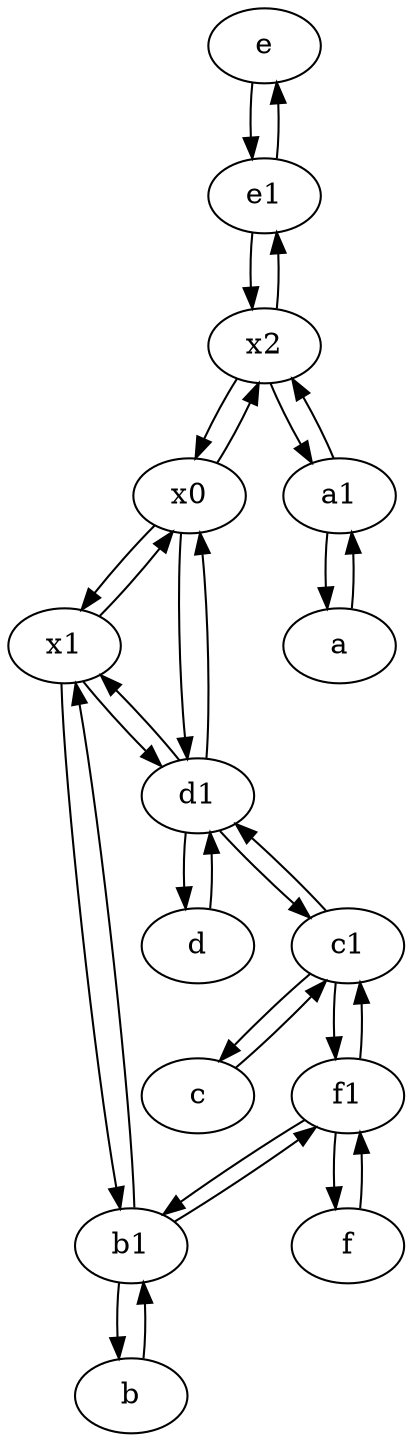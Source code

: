 digraph  {
	e [pos="30,50!"];
	e1 [pos="25,45!"];
	c [pos="20,10!"];
	x0;
	a [pos="40,10!"];
	a1 [pos="40,15!"];
	b1 [pos="45,20!"];
	x1;
	d [pos="20,30!"];
	f [pos="15,45!"];
	b [pos="50,20!"];
	d1 [pos="25,30!"];
	x2;
	f1;
	c1 [pos="30,15!"];
	c1 -> d1;
	x0 -> x1;
	f1 -> c1;
	c1 -> f1;
	b1 -> f1;
	x2 -> x0;
	b1 -> b;
	d1 -> c1;
	d1 -> x0;
	a1 -> a;
	x1 -> x0;
	f1 -> f;
	x2 -> a1;
	d1 -> x1;
	c -> c1;
	a -> a1;
	e1 -> e;
	e -> e1;
	a1 -> x2;
	x1 -> d1;
	b -> b1;
	x1 -> b1;
	x0 -> x2;
	x0 -> d1;
	b1 -> x1;
	x2 -> e1;
	e1 -> x2;
	f -> f1;
	f1 -> b1;
	d1 -> d;
	d -> d1;
	c1 -> c;

	}
